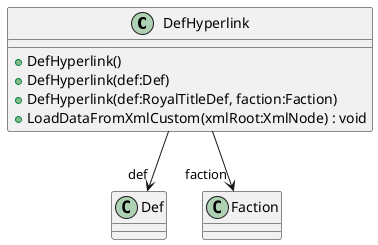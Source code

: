@startuml
class DefHyperlink {
    + DefHyperlink()
    + DefHyperlink(def:Def)
    + DefHyperlink(def:RoyalTitleDef, faction:Faction)
    + LoadDataFromXmlCustom(xmlRoot:XmlNode) : void
}
DefHyperlink --> "def" Def
DefHyperlink --> "faction" Faction
@enduml

